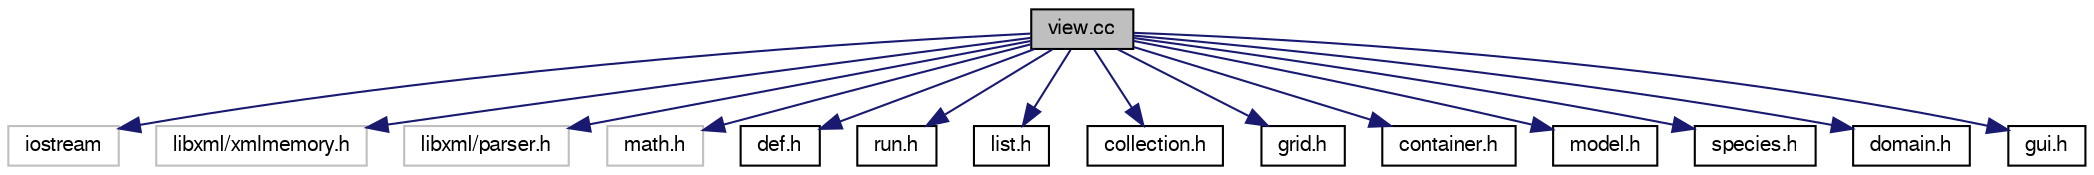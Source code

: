 digraph G
{
  edge [fontname="FreeSans",fontsize="10",labelfontname="FreeSans",labelfontsize="10"];
  node [fontname="FreeSans",fontsize="10",shape=record];
  Node1 [label="view.cc",height=0.2,width=0.4,color="black", fillcolor="grey75", style="filled" fontcolor="black"];
  Node1 -> Node2 [color="midnightblue",fontsize="10",style="solid"];
  Node2 [label="iostream",height=0.2,width=0.4,color="grey75", fillcolor="white", style="filled"];
  Node1 -> Node3 [color="midnightblue",fontsize="10",style="solid"];
  Node3 [label="libxml/xmlmemory.h",height=0.2,width=0.4,color="grey75", fillcolor="white", style="filled"];
  Node1 -> Node4 [color="midnightblue",fontsize="10",style="solid"];
  Node4 [label="libxml/parser.h",height=0.2,width=0.4,color="grey75", fillcolor="white", style="filled"];
  Node1 -> Node5 [color="midnightblue",fontsize="10",style="solid"];
  Node5 [label="math.h",height=0.2,width=0.4,color="grey75", fillcolor="white", style="filled"];
  Node1 -> Node6 [color="midnightblue",fontsize="10",style="solid"];
  Node6 [label="def.h",height=0.2,width=0.4,color="black", fillcolor="white", style="filled",URL="$def_8h.html"];
  Node1 -> Node7 [color="midnightblue",fontsize="10",style="solid"];
  Node7 [label="run.h",height=0.2,width=0.4,color="black", fillcolor="white", style="filled",URL="$run_8h.html"];
  Node1 -> Node8 [color="midnightblue",fontsize="10",style="solid"];
  Node8 [label="list.h",height=0.2,width=0.4,color="black", fillcolor="white", style="filled",URL="$list_8h.html"];
  Node1 -> Node9 [color="midnightblue",fontsize="10",style="solid"];
  Node9 [label="collection.h",height=0.2,width=0.4,color="black", fillcolor="white", style="filled",URL="$collection_8h.html"];
  Node1 -> Node10 [color="midnightblue",fontsize="10",style="solid"];
  Node10 [label="grid.h",height=0.2,width=0.4,color="black", fillcolor="white", style="filled",URL="$grid_8h.html"];
  Node1 -> Node11 [color="midnightblue",fontsize="10",style="solid"];
  Node11 [label="container.h",height=0.2,width=0.4,color="black", fillcolor="white", style="filled",URL="$container_8h.html"];
  Node1 -> Node12 [color="midnightblue",fontsize="10",style="solid"];
  Node12 [label="model.h",height=0.2,width=0.4,color="black", fillcolor="white", style="filled",URL="$model_8h.html"];
  Node1 -> Node13 [color="midnightblue",fontsize="10",style="solid"];
  Node13 [label="species.h",height=0.2,width=0.4,color="black", fillcolor="white", style="filled",URL="$species_8h.html"];
  Node1 -> Node14 [color="midnightblue",fontsize="10",style="solid"];
  Node14 [label="domain.h",height=0.2,width=0.4,color="black", fillcolor="white", style="filled",URL="$domain_8h.html"];
  Node1 -> Node15 [color="midnightblue",fontsize="10",style="solid"];
  Node15 [label="gui.h",height=0.2,width=0.4,color="black", fillcolor="white", style="filled",URL="$gui_8h.html"];
}
